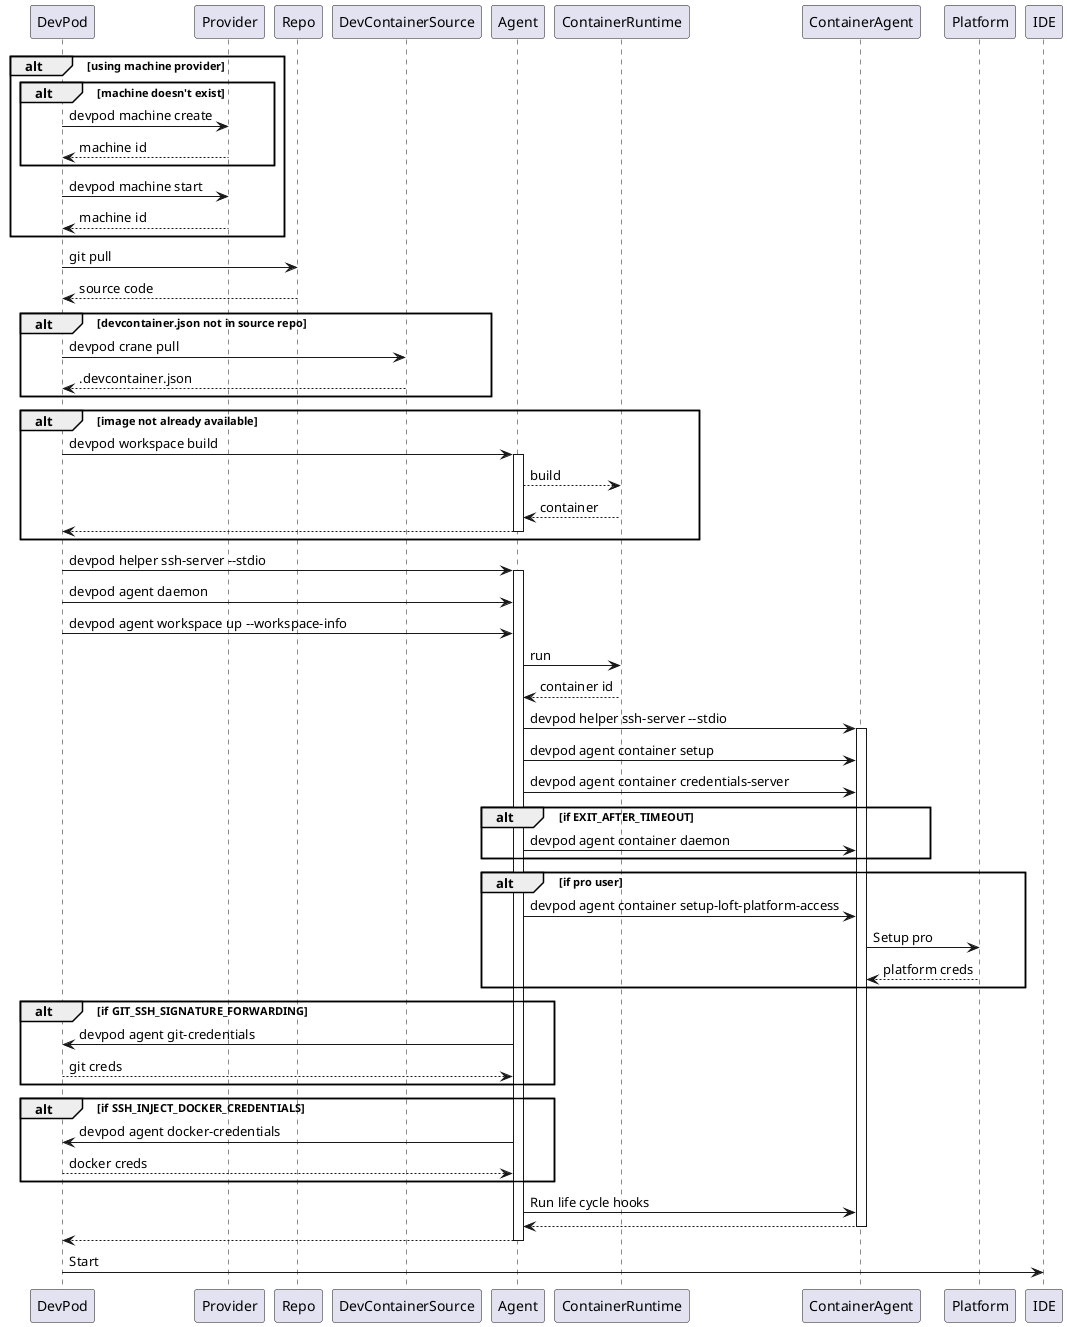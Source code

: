 @startuml
alt using machine provider
alt machine doesn't exist
DevPod -> Provider: devpod machine create
Provider --> DevPod: machine id
end
DevPod -> Provider: devpod machine start
Provider --> DevPod: machine id
end

DevPod -> Repo: git pull
Repo --> DevPod: source code
alt devcontainer.json not in source repo
DevPod -> DevContainerSource: devpod crane pull
DevContainerSource --> DevPod: .devcontainer.json
end

alt image not already available
DevPod -> Agent: devpod workspace build
activate Agent
Agent --> ContainerRuntime: build
ContainerRuntime --> Agent: container
Agent --> DevPod: 
deactivate Agent
end

DevPod -> Agent: devpod helper ssh-server --stdio
activate Agent
DevPod -> Agent: devpod agent daemon
DevPod -> Agent: devpod agent workspace up --workspace-info

Agent -> ContainerRuntime: run
ContainerRuntime --> Agent: container id

Agent -> ContainerAgent: devpod helper ssh-server --stdio
activate ContainerAgent

Agent -> ContainerAgent: devpod agent container setup
Agent -> ContainerAgent: devpod agent container credentials-server
alt if EXIT_AFTER_TIMEOUT
Agent -> ContainerAgent: devpod agent container daemon
end

alt if pro user
Agent -> ContainerAgent: devpod agent container setup-loft-platform-access
ContainerAgent -> Platform: Setup pro
Platform --> ContainerAgent: platform creds
end

alt if GIT_SSH_SIGNATURE_FORWARDING
Agent -> DevPod: devpod agent git-credentials
DevPod --> Agent: git creds
end
alt if SSH_INJECT_DOCKER_CREDENTIALS
Agent -> DevPod: devpod agent docker-credentials
DevPod --> Agent: docker creds
end

Agent -> ContainerAgent: Run life cycle hooks

ContainerAgent --> Agent: 
deactivate ContainerAgent
Agent --> DevPod: 
deactivate Agent

DevPod -> IDE: Start
@enduml